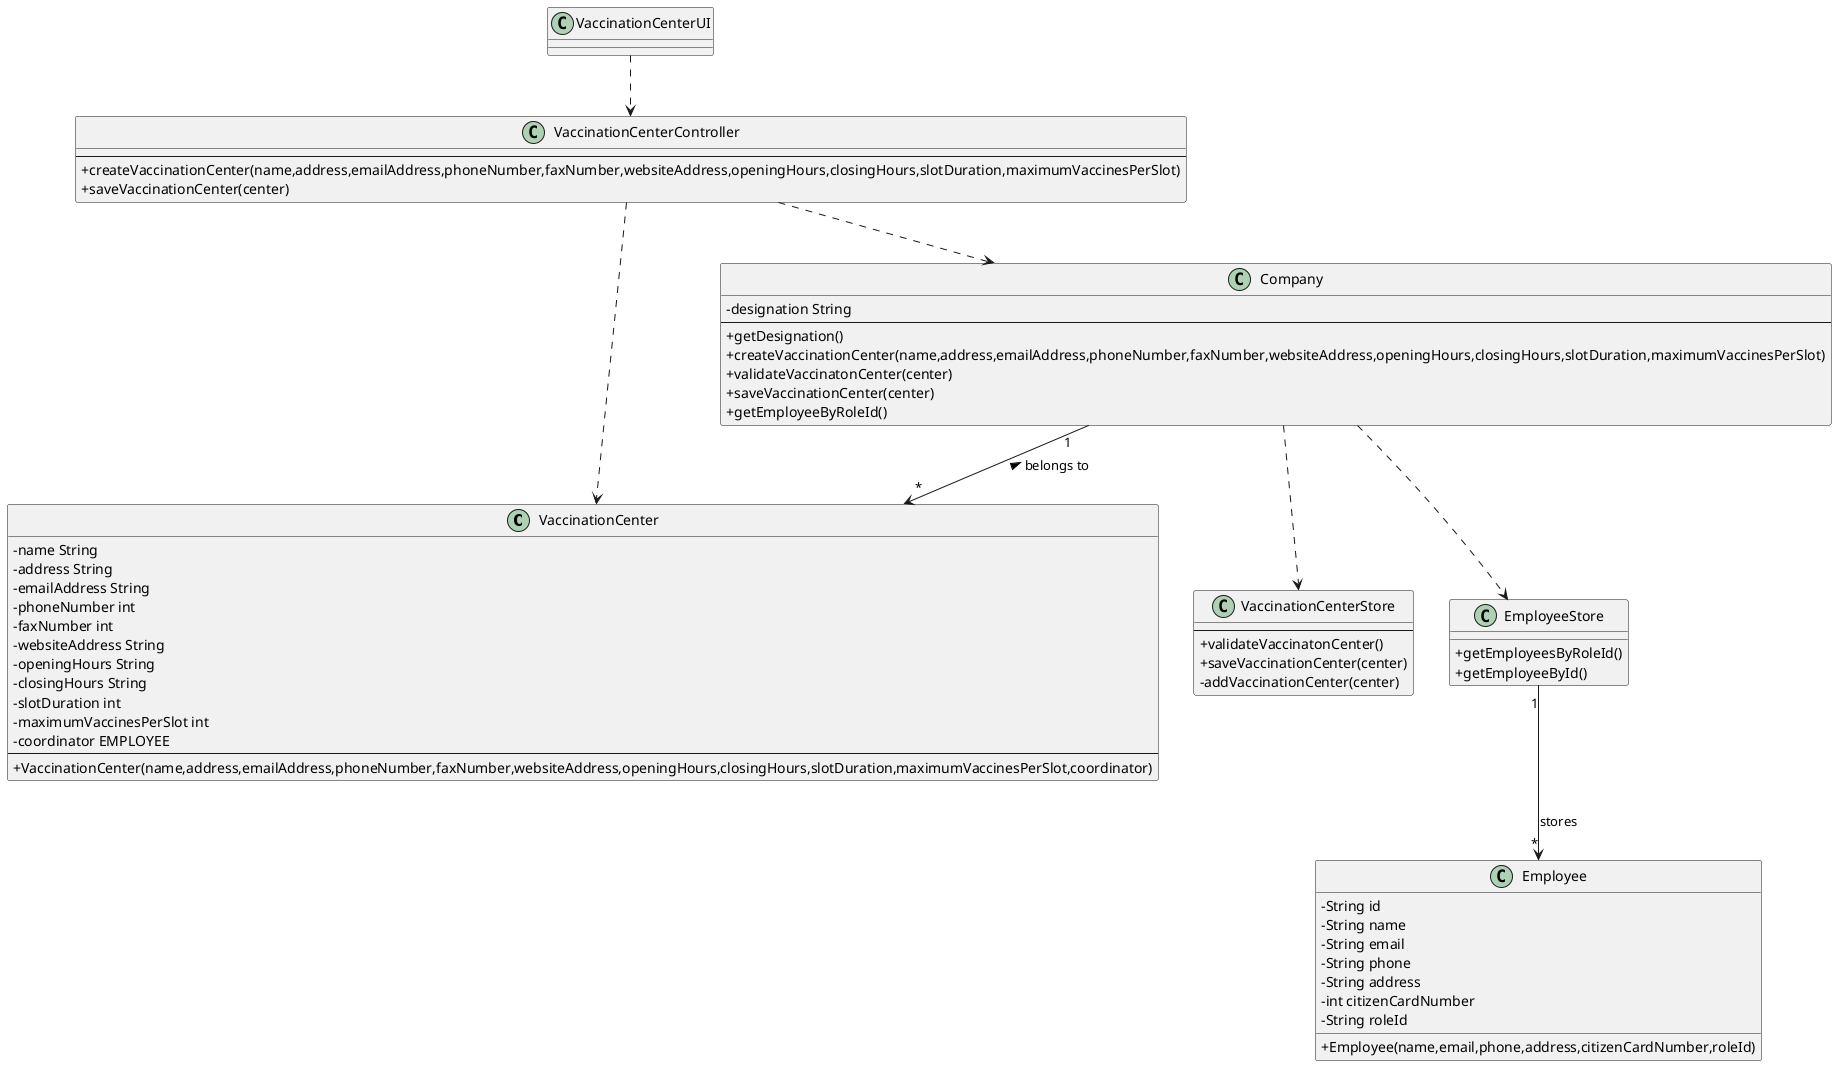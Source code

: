 @startuml US09_CD
skinparam classAttributeIconSize 0

class VaccinationCenter {
  - name String
  - address String
  - emailAddress String
  - phoneNumber int
  - faxNumber int
  - websiteAddress String
  - openingHours String
  - closingHours String
  - slotDuration int
  - maximumVaccinesPerSlot int
  - coordinator EMPLOYEE
  ---
 +VaccinationCenter(name,address,emailAddress,phoneNumber,faxNumber,websiteAddress,openingHours,closingHours,slotDuration,maximumVaccinesPerSlot,coordinator)
}


class Company {
  -designation String
  ---
  +getDesignation()
  +createVaccinationCenter(name,address,emailAddress,phoneNumber,faxNumber,websiteAddress,openingHours,closingHours,slotDuration,maximumVaccinesPerSlot)
  +validateVaccinatonCenter(center)
  +saveVaccinationCenter(center)
  +getEmployeeByRoleId()
}

class VaccinationCenterStore {
---
+validateVaccinatonCenter()
+saveVaccinationCenter(center)
-addVaccinationCenter(center)
}

class Employee {
  -String id
  -String name
  -String email
  -String phone
  -String address
  -int citizenCardNumber
  -String roleId
  
  +Employee(name,email,phone,address,citizenCardNumber,roleId)
}

class EmployeeStore {
  +getEmployeesByRoleId()
  +getEmployeeById()
}

class VaccinationCenterController {
  ---
  +createVaccinationCenter(name,address,emailAddress,phoneNumber,faxNumber,websiteAddress,openingHours,closingHours,slotDuration,maximumVaccinesPerSlot)
  +saveVaccinationCenter(center)
}

class VaccinationCenterUI {}

VaccinationCenterUI ..> VaccinationCenterController
VaccinationCenterController ..> Company
Company "1" --> "*" VaccinationCenter : belongs to <
VaccinationCenterController ..> VaccinationCenter
Company ..> VaccinationCenterStore
Company ..> EmployeeStore
EmployeeStore "1" --> "*" Employee : stores

@enduml